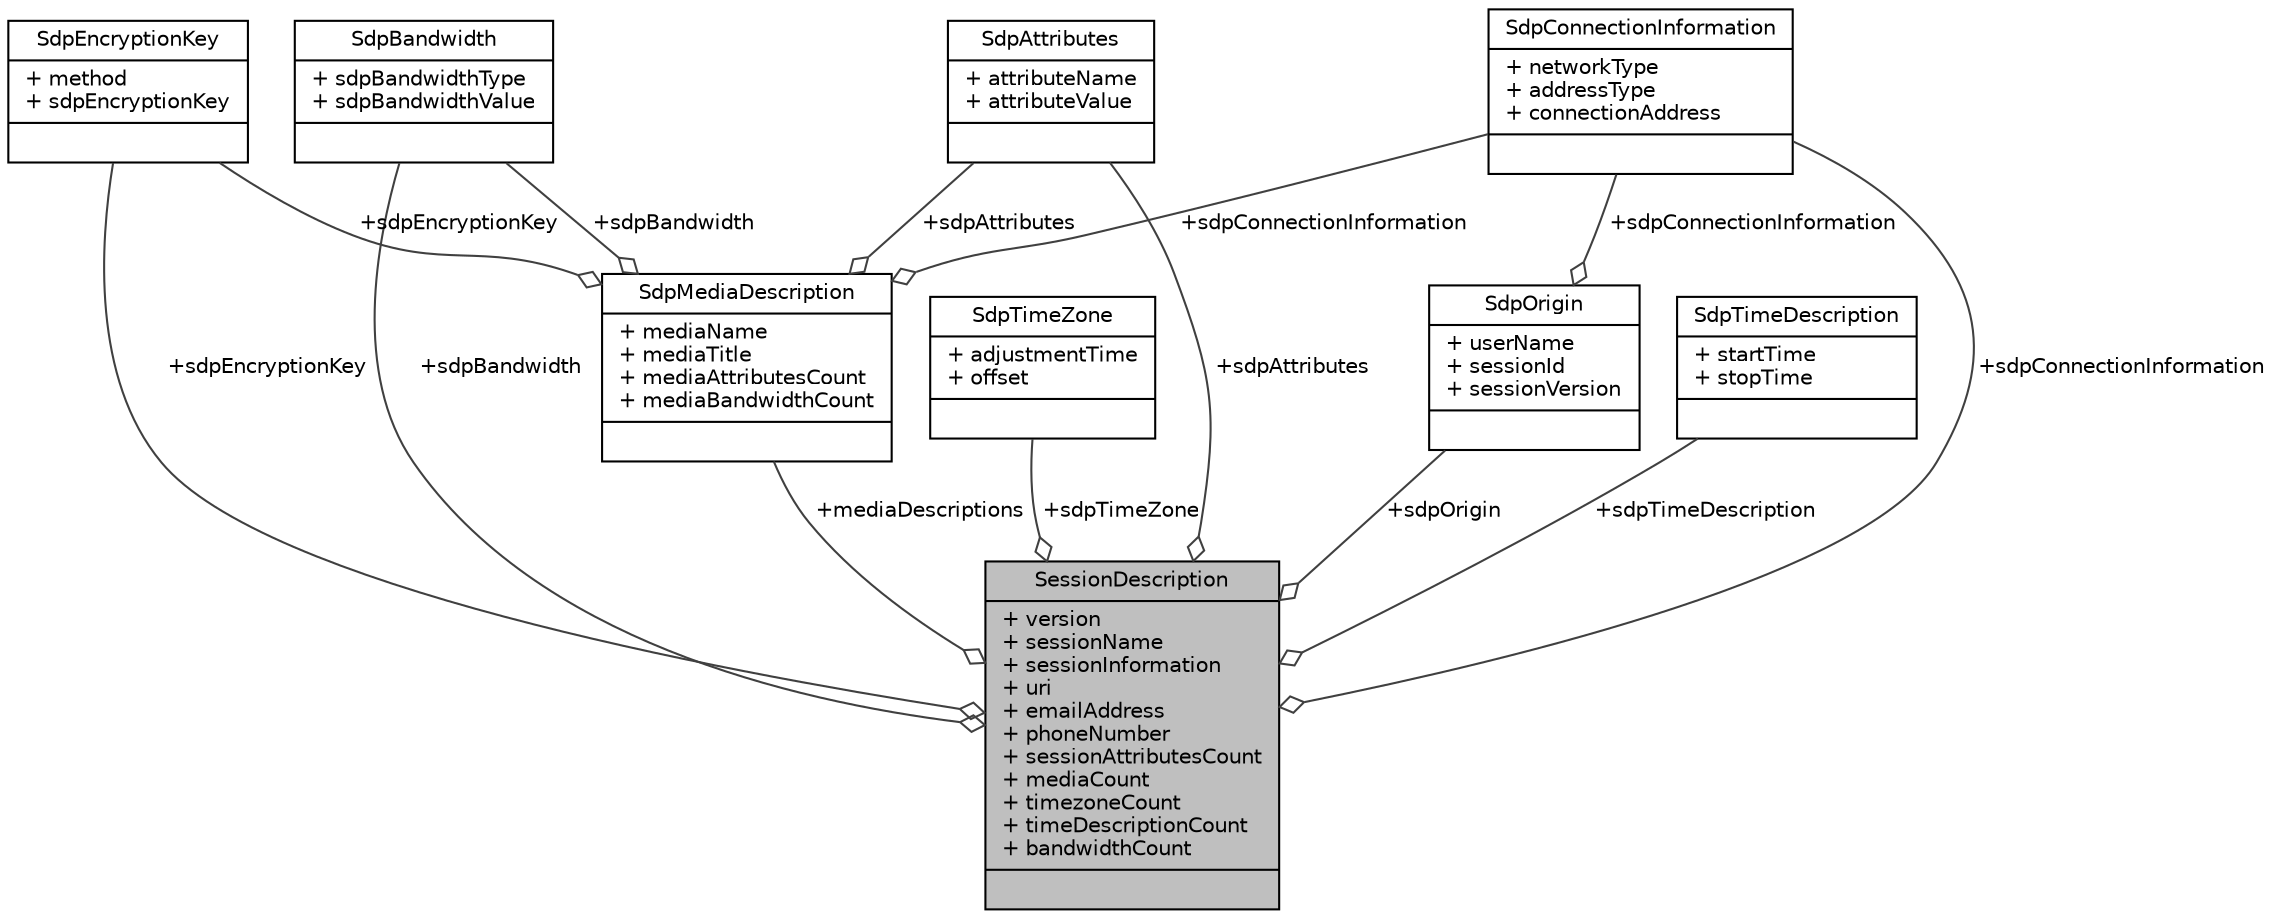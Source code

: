 digraph "SessionDescription"
{
 // LATEX_PDF_SIZE
  edge [fontname="Helvetica",fontsize="10",labelfontname="Helvetica",labelfontsize="10"];
  node [fontname="Helvetica",fontsize="10",shape=record];
  Node1 [label="{SessionDescription\n|+ version\l+ sessionName\l+ sessionInformation\l+ uri\l+ emailAddress\l+ phoneNumber\l+ sessionAttributesCount\l+ mediaCount\l+ timezoneCount\l+ timeDescriptionCount\l+ bandwidthCount\l|}",height=0.2,width=0.4,color="black", fillcolor="grey75", style="filled", fontcolor="black",tooltip=" "];
  Node2 -> Node1 [color="grey25",fontsize="10",style="solid",label=" +sdpBandwidth" ,arrowhead="odiamond",fontname="Helvetica"];
  Node2 [label="{SdpBandwidth\n|+ sdpBandwidthType\l+ sdpBandwidthValue\l|}",height=0.2,width=0.4,color="black", fillcolor="white", style="filled",URL="$structSdpBandwidth.html",tooltip=" "];
  Node3 -> Node1 [color="grey25",fontsize="10",style="solid",label=" +sdpEncryptionKey" ,arrowhead="odiamond",fontname="Helvetica"];
  Node3 [label="{SdpEncryptionKey\n|+ method\l+ sdpEncryptionKey\l|}",height=0.2,width=0.4,color="black", fillcolor="white", style="filled",URL="$structSdpEncryptionKey.html",tooltip=" "];
  Node4 -> Node1 [color="grey25",fontsize="10",style="solid",label=" +sdpAttributes" ,arrowhead="odiamond",fontname="Helvetica"];
  Node4 [label="{SdpAttributes\n|+ attributeName\l+ attributeValue\l|}",height=0.2,width=0.4,color="black", fillcolor="white", style="filled",URL="$structSdpAttributes.html",tooltip=" "];
  Node5 -> Node1 [color="grey25",fontsize="10",style="solid",label=" +sdpTimeZone" ,arrowhead="odiamond",fontname="Helvetica"];
  Node5 [label="{SdpTimeZone\n|+ adjustmentTime\l+ offset\l|}",height=0.2,width=0.4,color="black", fillcolor="white", style="filled",URL="$structSdpTimeZone.html",tooltip=" "];
  Node6 -> Node1 [color="grey25",fontsize="10",style="solid",label=" +sdpOrigin" ,arrowhead="odiamond",fontname="Helvetica"];
  Node6 [label="{SdpOrigin\n|+ userName\l+ sessionId\l+ sessionVersion\l|}",height=0.2,width=0.4,color="black", fillcolor="white", style="filled",URL="$structSdpOrigin.html",tooltip=" "];
  Node7 -> Node6 [color="grey25",fontsize="10",style="solid",label=" +sdpConnectionInformation" ,arrowhead="odiamond",fontname="Helvetica"];
  Node7 [label="{SdpConnectionInformation\n|+ networkType\l+ addressType\l+ connectionAddress\l|}",height=0.2,width=0.4,color="black", fillcolor="white", style="filled",URL="$structSdpConnectionInformation.html",tooltip=" "];
  Node8 -> Node1 [color="grey25",fontsize="10",style="solid",label=" +sdpTimeDescription" ,arrowhead="odiamond",fontname="Helvetica"];
  Node8 [label="{SdpTimeDescription\n|+ startTime\l+ stopTime\l|}",height=0.2,width=0.4,color="black", fillcolor="white", style="filled",URL="$structSdpTimeDescription.html",tooltip=" "];
  Node9 -> Node1 [color="grey25",fontsize="10",style="solid",label=" +mediaDescriptions" ,arrowhead="odiamond",fontname="Helvetica"];
  Node9 [label="{SdpMediaDescription\n|+ mediaName\l+ mediaTitle\l+ mediaAttributesCount\l+ mediaBandwidthCount\l|}",height=0.2,width=0.4,color="black", fillcolor="white", style="filled",URL="$structSdpMediaDescription.html",tooltip=" "];
  Node2 -> Node9 [color="grey25",fontsize="10",style="solid",label=" +sdpBandwidth" ,arrowhead="odiamond",fontname="Helvetica"];
  Node3 -> Node9 [color="grey25",fontsize="10",style="solid",label=" +sdpEncryptionKey" ,arrowhead="odiamond",fontname="Helvetica"];
  Node4 -> Node9 [color="grey25",fontsize="10",style="solid",label=" +sdpAttributes" ,arrowhead="odiamond",fontname="Helvetica"];
  Node7 -> Node9 [color="grey25",fontsize="10",style="solid",label=" +sdpConnectionInformation" ,arrowhead="odiamond",fontname="Helvetica"];
  Node7 -> Node1 [color="grey25",fontsize="10",style="solid",label=" +sdpConnectionInformation" ,arrowhead="odiamond",fontname="Helvetica"];
}
